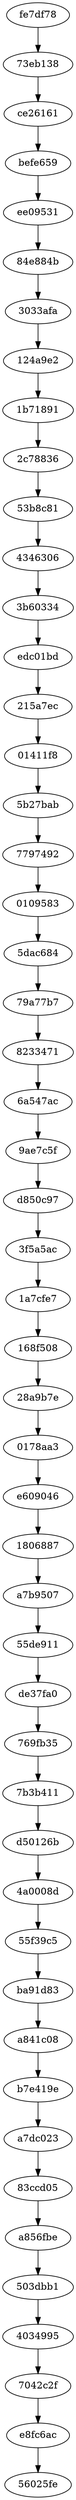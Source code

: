 digraph git {
  "fe7df78" -> { "73eb138" }
  "73eb138" -> { "ce26161" }
  "ce26161" -> { "befe659" }
  "befe659" -> { "ee09531" }
  "ee09531" -> { "84e884b" }
  "84e884b" -> { "3033afa" }
  "3033afa" -> { "124a9e2" }
  "124a9e2" -> { "1b71891" }
  "1b71891" -> { "2c78836" }
  "2c78836" -> { "53b8c81" }
  "53b8c81" -> { "4346306" }
  "4346306" -> { "3b60334" }
  "3b60334" -> { "edc01bd" }
  "edc01bd" -> { "215a7ec" }
  "215a7ec" -> { "01411f8" }
  "01411f8" -> { "5b27bab" }
  "5b27bab" -> { "7797492" }
  "7797492" -> { "0109583" }
  "0109583" -> { "5dac684" }
  "5dac684" -> { "79a77b7" }
  "79a77b7" -> { "8233471" }
  "8233471" -> { "6a547ac" }
  "6a547ac" -> { "9ae7c5f" }
  "9ae7c5f" -> { "d850c97" }
  "d850c97" -> { "3f5a5ac" }
  "3f5a5ac" -> { "1a7cfe7" }
  "1a7cfe7" -> { "168f508" }
  "168f508" -> { "28a9b7e" }
  "28a9b7e" -> { "0178aa3" }
  "0178aa3" -> { "e609046" }
  "e609046" -> { "1806887" }
  "1806887" -> { "a7b9507" }
  "a7b9507" -> { "55de911" }
  "55de911" -> { "de37fa0" }
  "de37fa0" -> { "769fb35" }
  "769fb35" -> { "7b3b411" }
  "7b3b411" -> { "d50126b" }
  "d50126b" -> { "4a0008d" }
  "4a0008d" -> { "55f39c5" }
  "55f39c5" -> { "ba91d83" }
  "ba91d83" -> { "a841c08" }
  "a841c08" -> { "b7e419e" }
  "b7e419e" -> { "a7dc023" }
  "a7dc023" -> { "83ccd05" }
  "83ccd05" -> { "a856fbe" }
  "a856fbe" -> { "503dbb1" }
  "503dbb1" -> { "4034995" }
  "4034995" -> { "7042c2f" }
  "7042c2f" -> { "e8fc6ac" }
  "e8fc6ac" -> { "56025fe" }
  "56025fe" -> {  }}
